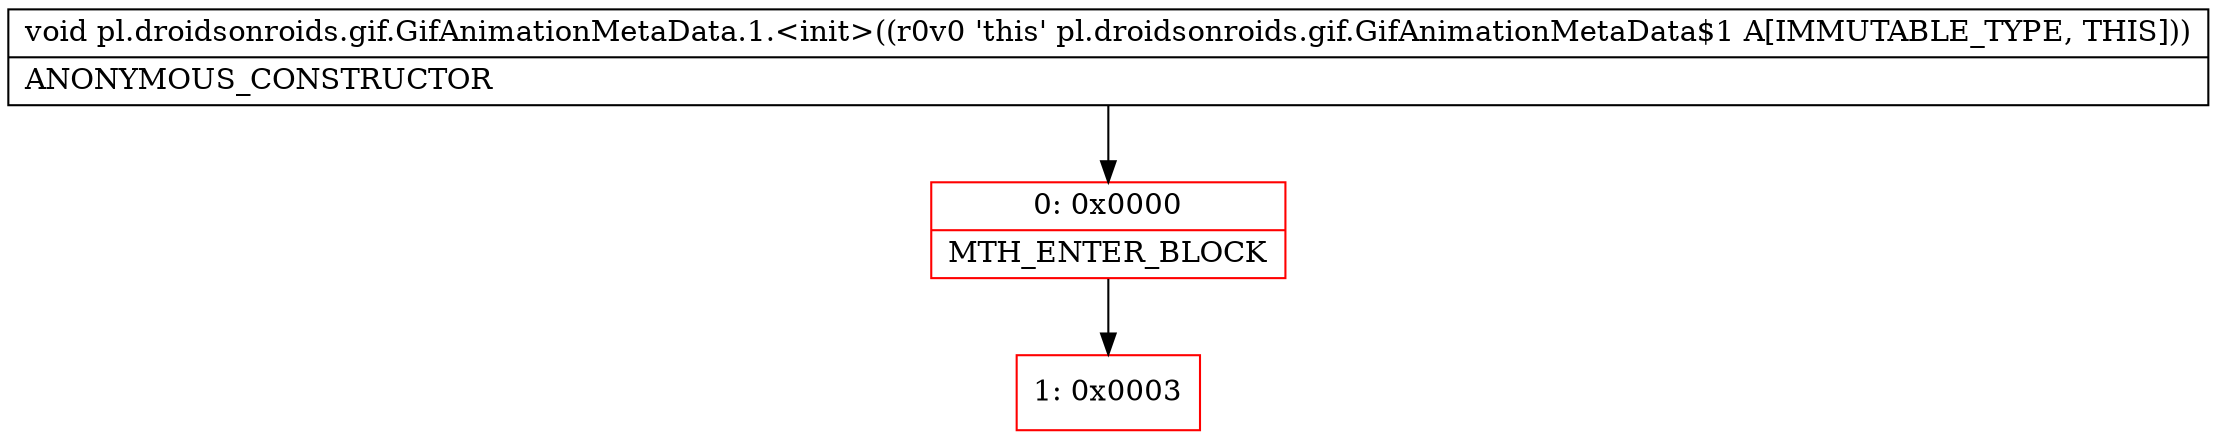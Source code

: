 digraph "CFG forpl.droidsonroids.gif.GifAnimationMetaData.1.\<init\>()V" {
subgraph cluster_Region_2078385897 {
label = "R(0)";
node [shape=record,color=blue];
}
Node_0 [shape=record,color=red,label="{0\:\ 0x0000|MTH_ENTER_BLOCK\l}"];
Node_1 [shape=record,color=red,label="{1\:\ 0x0003}"];
MethodNode[shape=record,label="{void pl.droidsonroids.gif.GifAnimationMetaData.1.\<init\>((r0v0 'this' pl.droidsonroids.gif.GifAnimationMetaData$1 A[IMMUTABLE_TYPE, THIS]))  | ANONYMOUS_CONSTRUCTOR\l}"];
MethodNode -> Node_0;
Node_0 -> Node_1;
}

